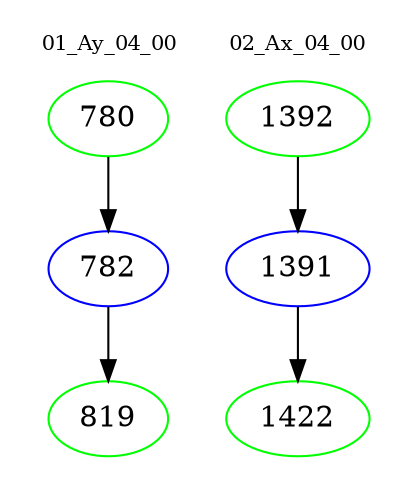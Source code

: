 digraph{
subgraph cluster_0 {
color = white
label = "01_Ay_04_00";
fontsize=10;
T0_780 [label="780", color="green"]
T0_780 -> T0_782 [color="black"]
T0_782 [label="782", color="blue"]
T0_782 -> T0_819 [color="black"]
T0_819 [label="819", color="green"]
}
subgraph cluster_1 {
color = white
label = "02_Ax_04_00";
fontsize=10;
T1_1392 [label="1392", color="green"]
T1_1392 -> T1_1391 [color="black"]
T1_1391 [label="1391", color="blue"]
T1_1391 -> T1_1422 [color="black"]
T1_1422 [label="1422", color="green"]
}
}
